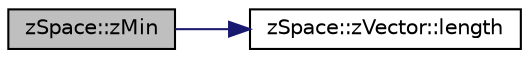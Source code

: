 digraph "zSpace::zMin"
{
 // LATEX_PDF_SIZE
  edge [fontname="Helvetica",fontsize="10",labelfontname="Helvetica",labelfontsize="10"];
  node [fontname="Helvetica",fontsize="10",shape=record];
  rankdir="LR";
  Node133 [label="zSpace::zMin",height=0.2,width=0.4,color="black", fillcolor="grey75", style="filled", fontcolor="black",tooltip="This method returns the minimum of the input container of zVectors."];
  Node133 -> Node134 [color="midnightblue",fontsize="10",style="solid",fontname="Helvetica"];
  Node134 [label="zSpace::zVector::length",height=0.2,width=0.4,color="black", fillcolor="white", style="filled",URL="$classz_space_1_1z_vector.html#aa3e1fd350f48b30428f95e716a4e3400",tooltip="This method returns the magnitude/length of the zVector."];
}
